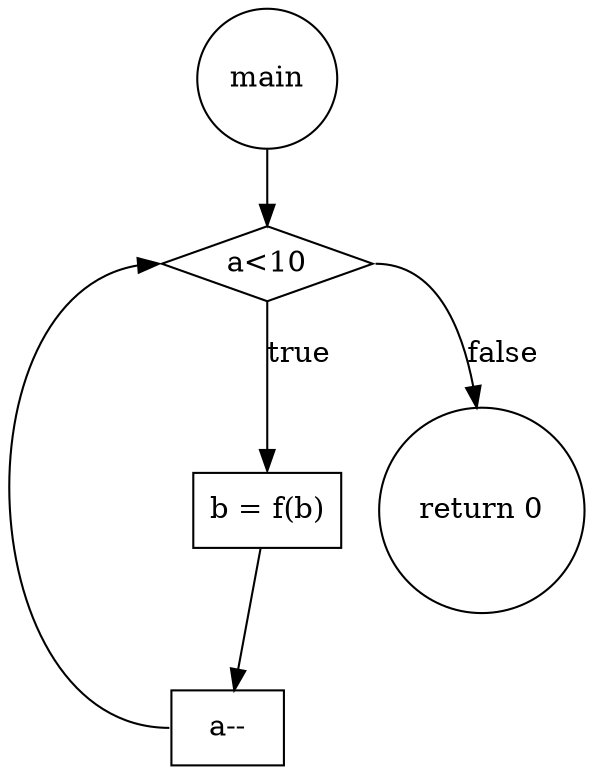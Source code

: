 digraph {
node [shape=circle]
0->1
0[label = "main"]2->3
2[label = "b = f(b)", shape = "rectangle"]
     3[label = "a--", shape = "rectangle"]
1:s->2:n[label=true]
1[label = "a<10", shape=diamond]3:w->1:w
1[label = "a<10"]1:e->4[label = false]
4[label = "return 0", shape = "circle"]
}